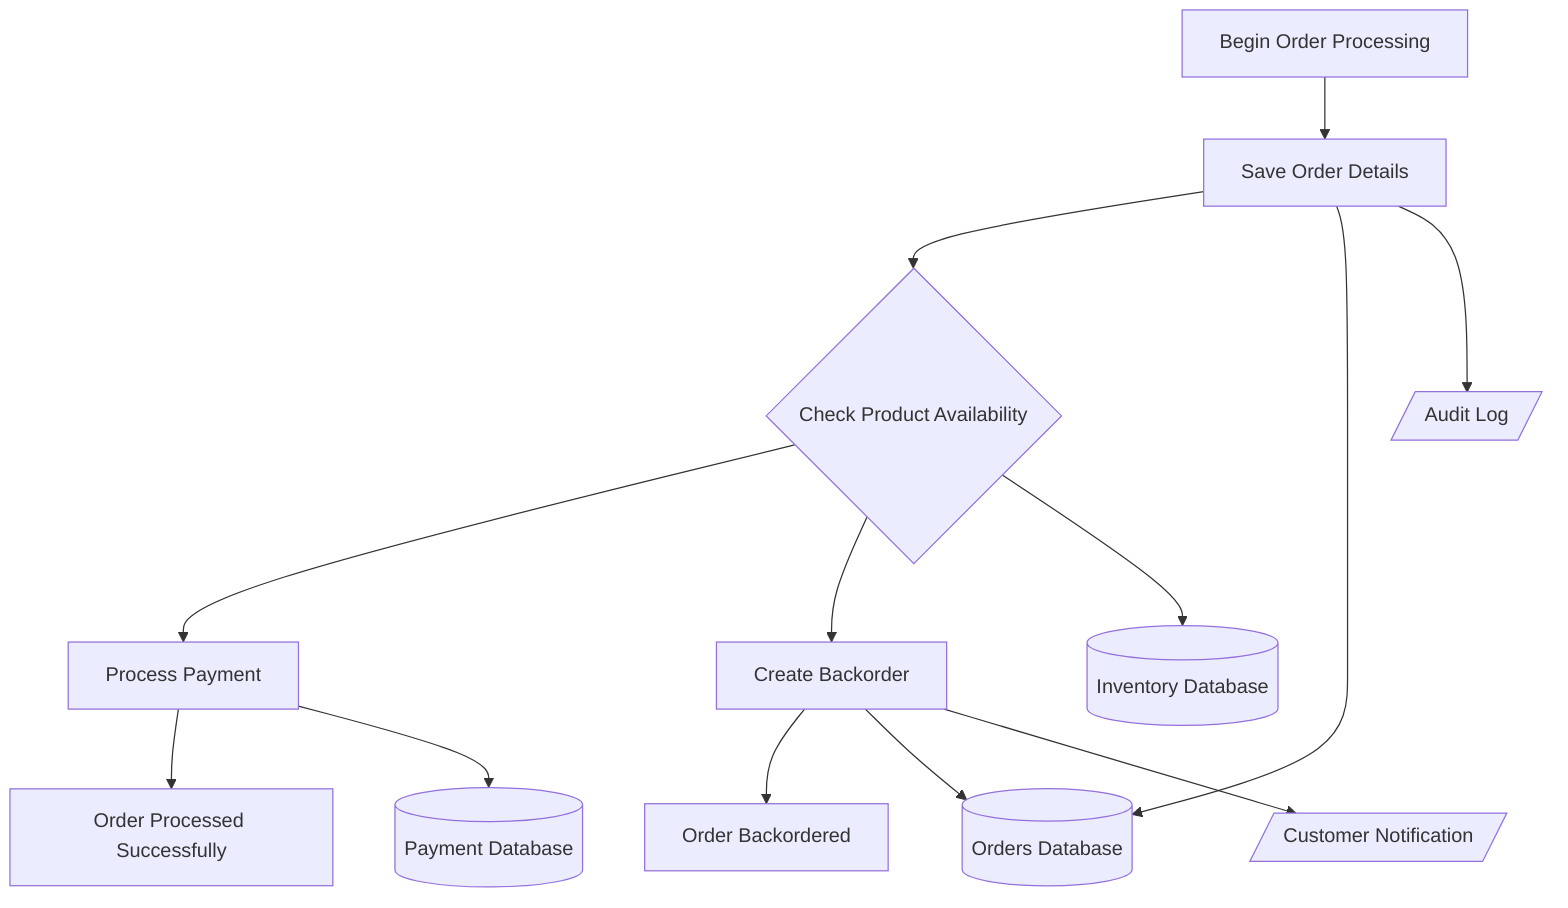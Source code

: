 flowchart TD
    start[Begin Order Processing]
    save_order[Save Order Details]
    check_inventory{Check Product Availability}
    process_payment[Process Payment]
    backorder[Create Backorder]
    orders_db[(Orders Database)]
    inventory_db[(Inventory Database)]
    payment_db[(Payment Database)]
    audit_log[/Audit Log/]
    notification_doc[/Customer Notification/]
    end_success[Order Processed Successfully]
    end_backorder[Order Backordered]
    start --> save_order
    save_order --> check_inventory
    save_order --> orders_db
    save_order --> audit_log
    check_inventory --> process_payment
    check_inventory --> backorder
    check_inventory --> inventory_db
    process_payment --> end_success
    process_payment --> payment_db
    backorder --> end_backorder
    backorder --> orders_db
    backorder --> notification_doc